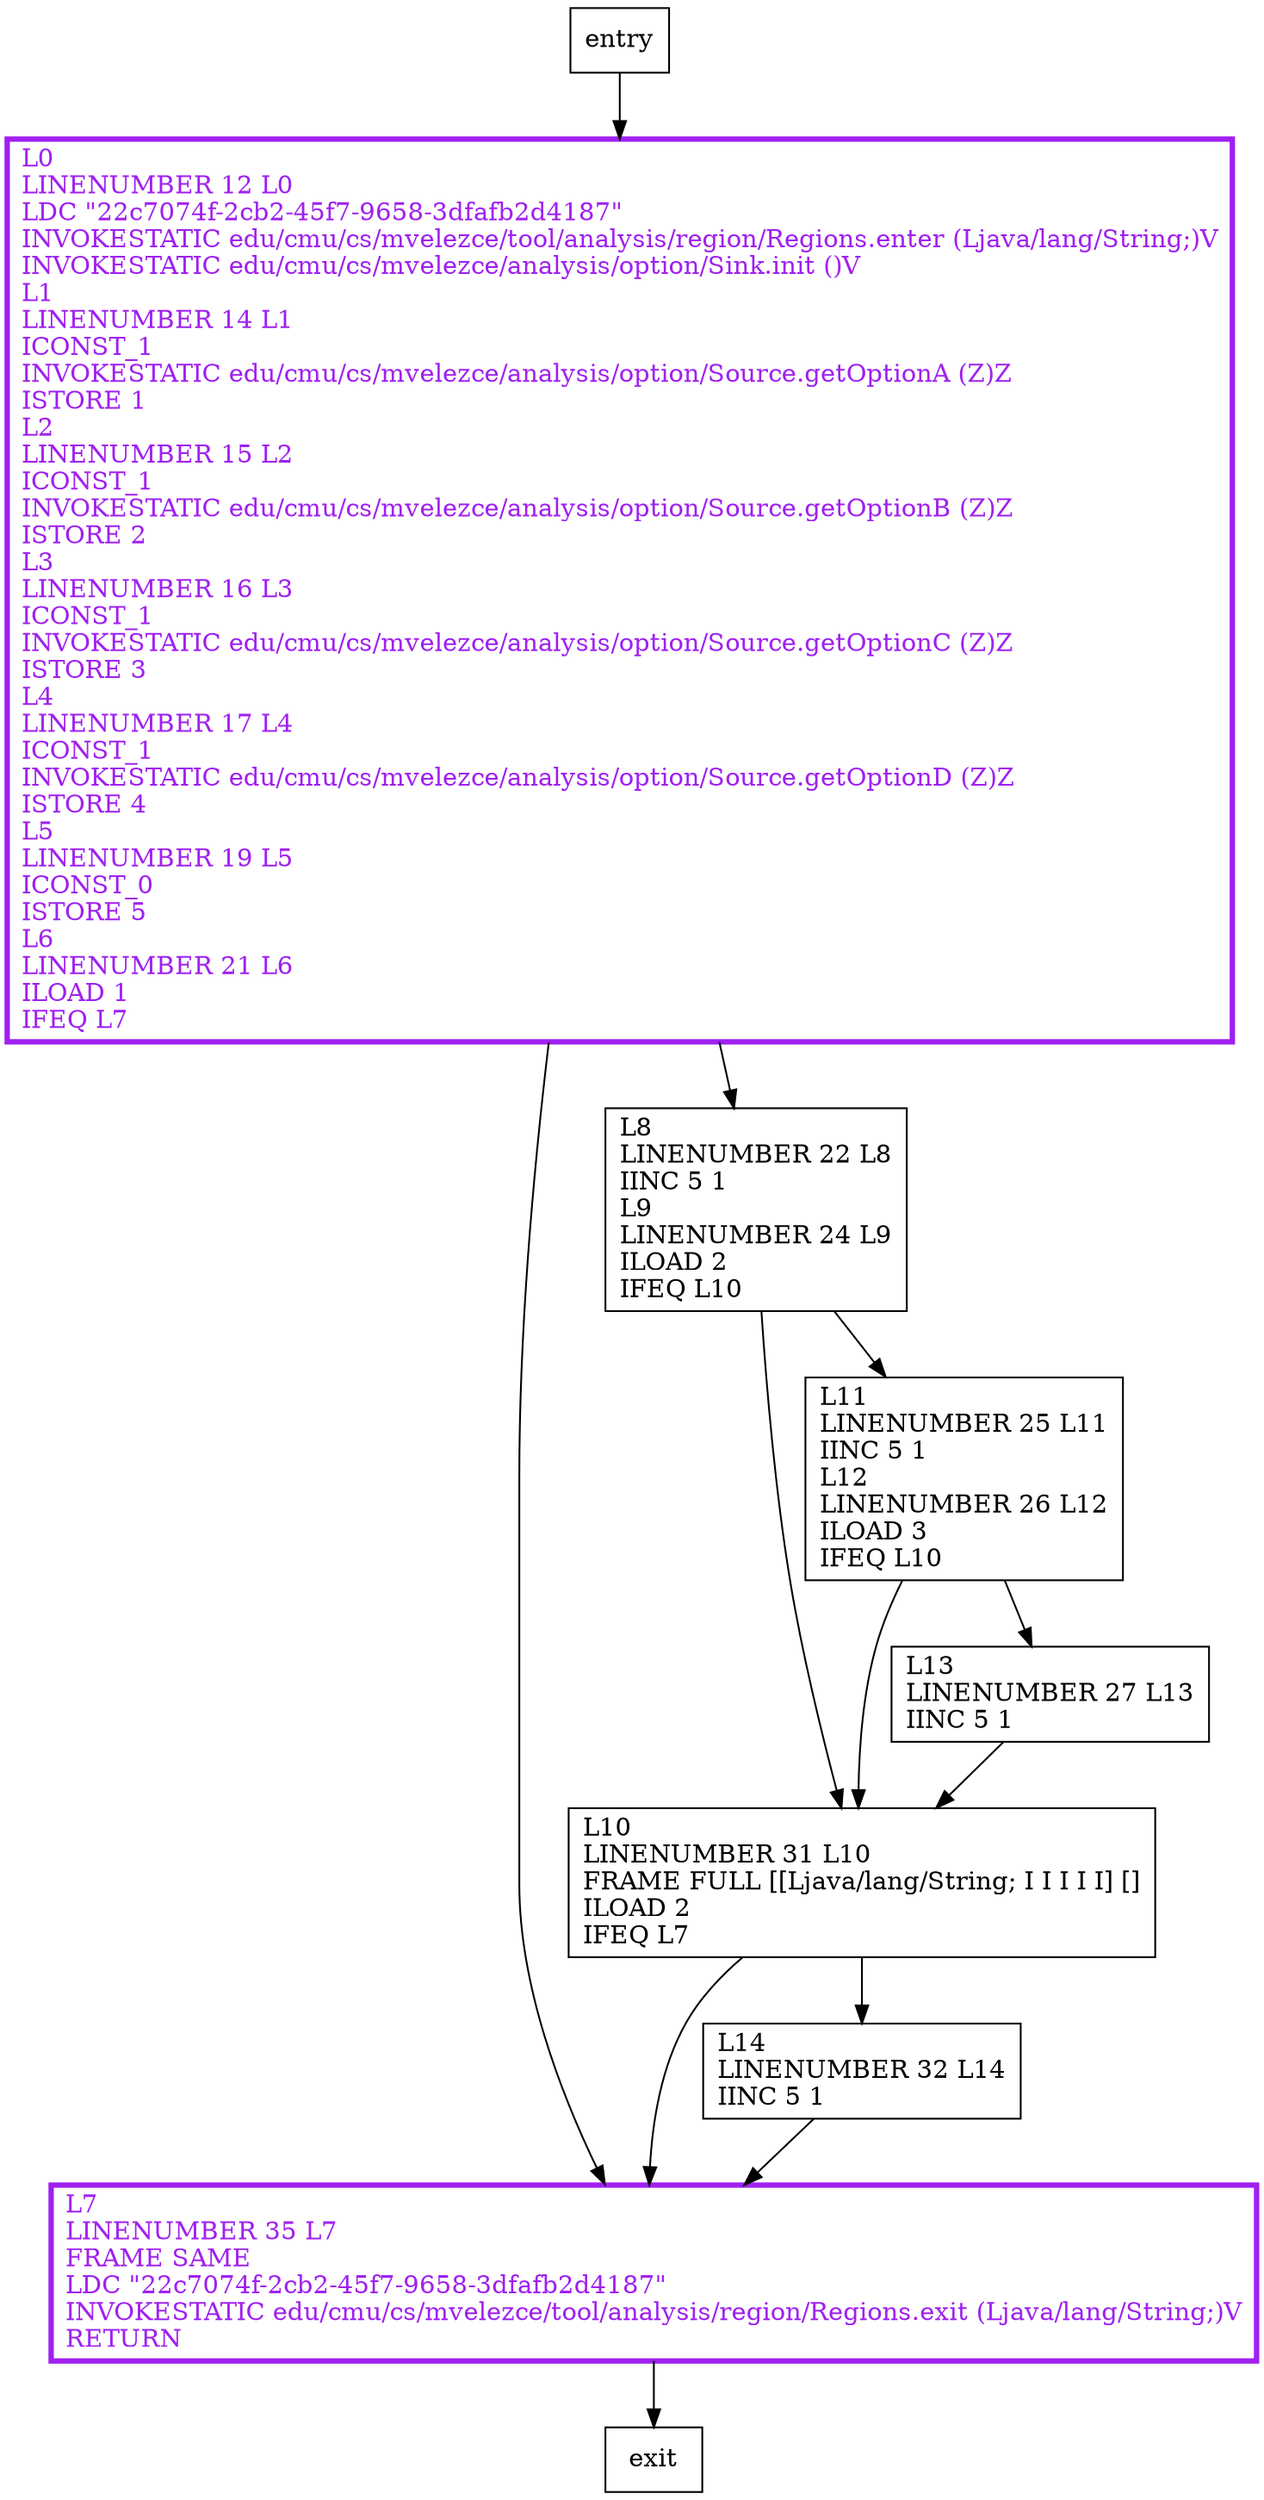 digraph main {
node [shape=record];
201662949 [label="L10\lLINENUMBER 31 L10\lFRAME FULL [[Ljava/lang/String; I I I I I] []\lILOAD 2\lIFEQ L7\l"];
1534016779 [label="L0\lLINENUMBER 12 L0\lLDC \"22c7074f-2cb2-45f7-9658-3dfafb2d4187\"\lINVOKESTATIC edu/cmu/cs/mvelezce/tool/analysis/region/Regions.enter (Ljava/lang/String;)V\lINVOKESTATIC edu/cmu/cs/mvelezce/analysis/option/Sink.init ()V\lL1\lLINENUMBER 14 L1\lICONST_1\lINVOKESTATIC edu/cmu/cs/mvelezce/analysis/option/Source.getOptionA (Z)Z\lISTORE 1\lL2\lLINENUMBER 15 L2\lICONST_1\lINVOKESTATIC edu/cmu/cs/mvelezce/analysis/option/Source.getOptionB (Z)Z\lISTORE 2\lL3\lLINENUMBER 16 L3\lICONST_1\lINVOKESTATIC edu/cmu/cs/mvelezce/analysis/option/Source.getOptionC (Z)Z\lISTORE 3\lL4\lLINENUMBER 17 L4\lICONST_1\lINVOKESTATIC edu/cmu/cs/mvelezce/analysis/option/Source.getOptionD (Z)Z\lISTORE 4\lL5\lLINENUMBER 19 L5\lICONST_0\lISTORE 5\lL6\lLINENUMBER 21 L6\lILOAD 1\lIFEQ L7\l"];
149388379 [label="L7\lLINENUMBER 35 L7\lFRAME SAME\lLDC \"22c7074f-2cb2-45f7-9658-3dfafb2d4187\"\lINVOKESTATIC edu/cmu/cs/mvelezce/tool/analysis/region/Regions.exit (Ljava/lang/String;)V\lRETURN\l"];
2003448677 [label="L8\lLINENUMBER 22 L8\lIINC 5 1\lL9\lLINENUMBER 24 L9\lILOAD 2\lIFEQ L10\l"];
1002541036 [label="L14\lLINENUMBER 32 L14\lIINC 5 1\l"];
773898763 [label="L11\lLINENUMBER 25 L11\lIINC 5 1\lL12\lLINENUMBER 26 L12\lILOAD 3\lIFEQ L10\l"];
488011312 [label="L13\lLINENUMBER 27 L13\lIINC 5 1\l"];
entry;
exit;
entry -> 1534016779;
201662949 -> 149388379;
201662949 -> 1002541036;
1534016779 -> 149388379;
1534016779 -> 2003448677;
149388379 -> exit;
2003448677 -> 201662949;
2003448677 -> 773898763;
1002541036 -> 149388379;
773898763 -> 201662949;
773898763 -> 488011312;
488011312 -> 201662949;
1534016779[fontcolor="purple", penwidth=3, color="purple"];
149388379[fontcolor="purple", penwidth=3, color="purple"];
}
